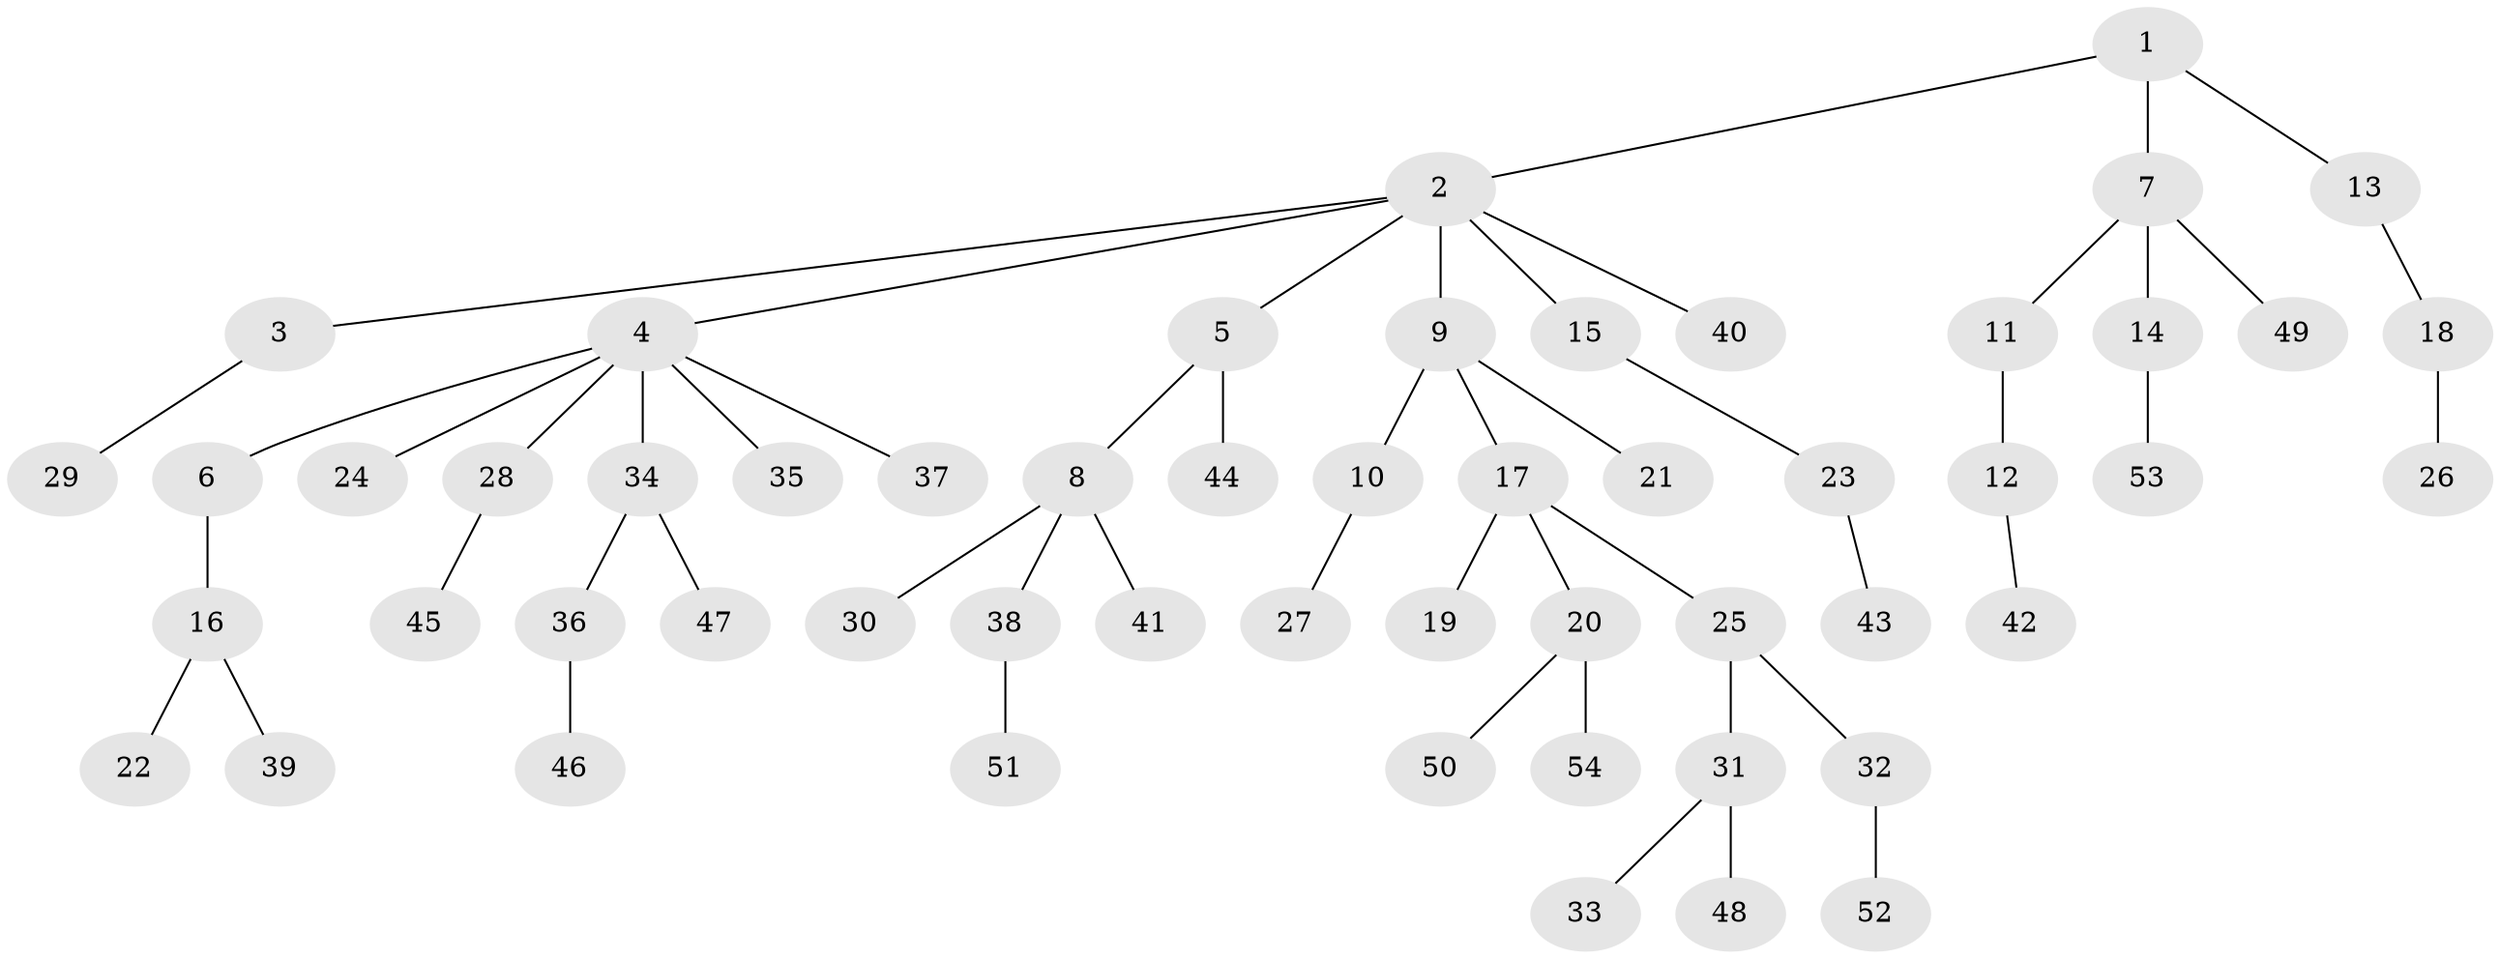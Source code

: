 // coarse degree distribution, {14: 0.0625, 2: 0.0625, 1: 0.875}
// Generated by graph-tools (version 1.1) at 2025/19/03/04/25 18:19:23]
// undirected, 54 vertices, 53 edges
graph export_dot {
graph [start="1"]
  node [color=gray90,style=filled];
  1;
  2;
  3;
  4;
  5;
  6;
  7;
  8;
  9;
  10;
  11;
  12;
  13;
  14;
  15;
  16;
  17;
  18;
  19;
  20;
  21;
  22;
  23;
  24;
  25;
  26;
  27;
  28;
  29;
  30;
  31;
  32;
  33;
  34;
  35;
  36;
  37;
  38;
  39;
  40;
  41;
  42;
  43;
  44;
  45;
  46;
  47;
  48;
  49;
  50;
  51;
  52;
  53;
  54;
  1 -- 2;
  1 -- 7;
  1 -- 13;
  2 -- 3;
  2 -- 4;
  2 -- 5;
  2 -- 9;
  2 -- 15;
  2 -- 40;
  3 -- 29;
  4 -- 6;
  4 -- 24;
  4 -- 28;
  4 -- 34;
  4 -- 35;
  4 -- 37;
  5 -- 8;
  5 -- 44;
  6 -- 16;
  7 -- 11;
  7 -- 14;
  7 -- 49;
  8 -- 30;
  8 -- 38;
  8 -- 41;
  9 -- 10;
  9 -- 17;
  9 -- 21;
  10 -- 27;
  11 -- 12;
  12 -- 42;
  13 -- 18;
  14 -- 53;
  15 -- 23;
  16 -- 22;
  16 -- 39;
  17 -- 19;
  17 -- 20;
  17 -- 25;
  18 -- 26;
  20 -- 50;
  20 -- 54;
  23 -- 43;
  25 -- 31;
  25 -- 32;
  28 -- 45;
  31 -- 33;
  31 -- 48;
  32 -- 52;
  34 -- 36;
  34 -- 47;
  36 -- 46;
  38 -- 51;
}
